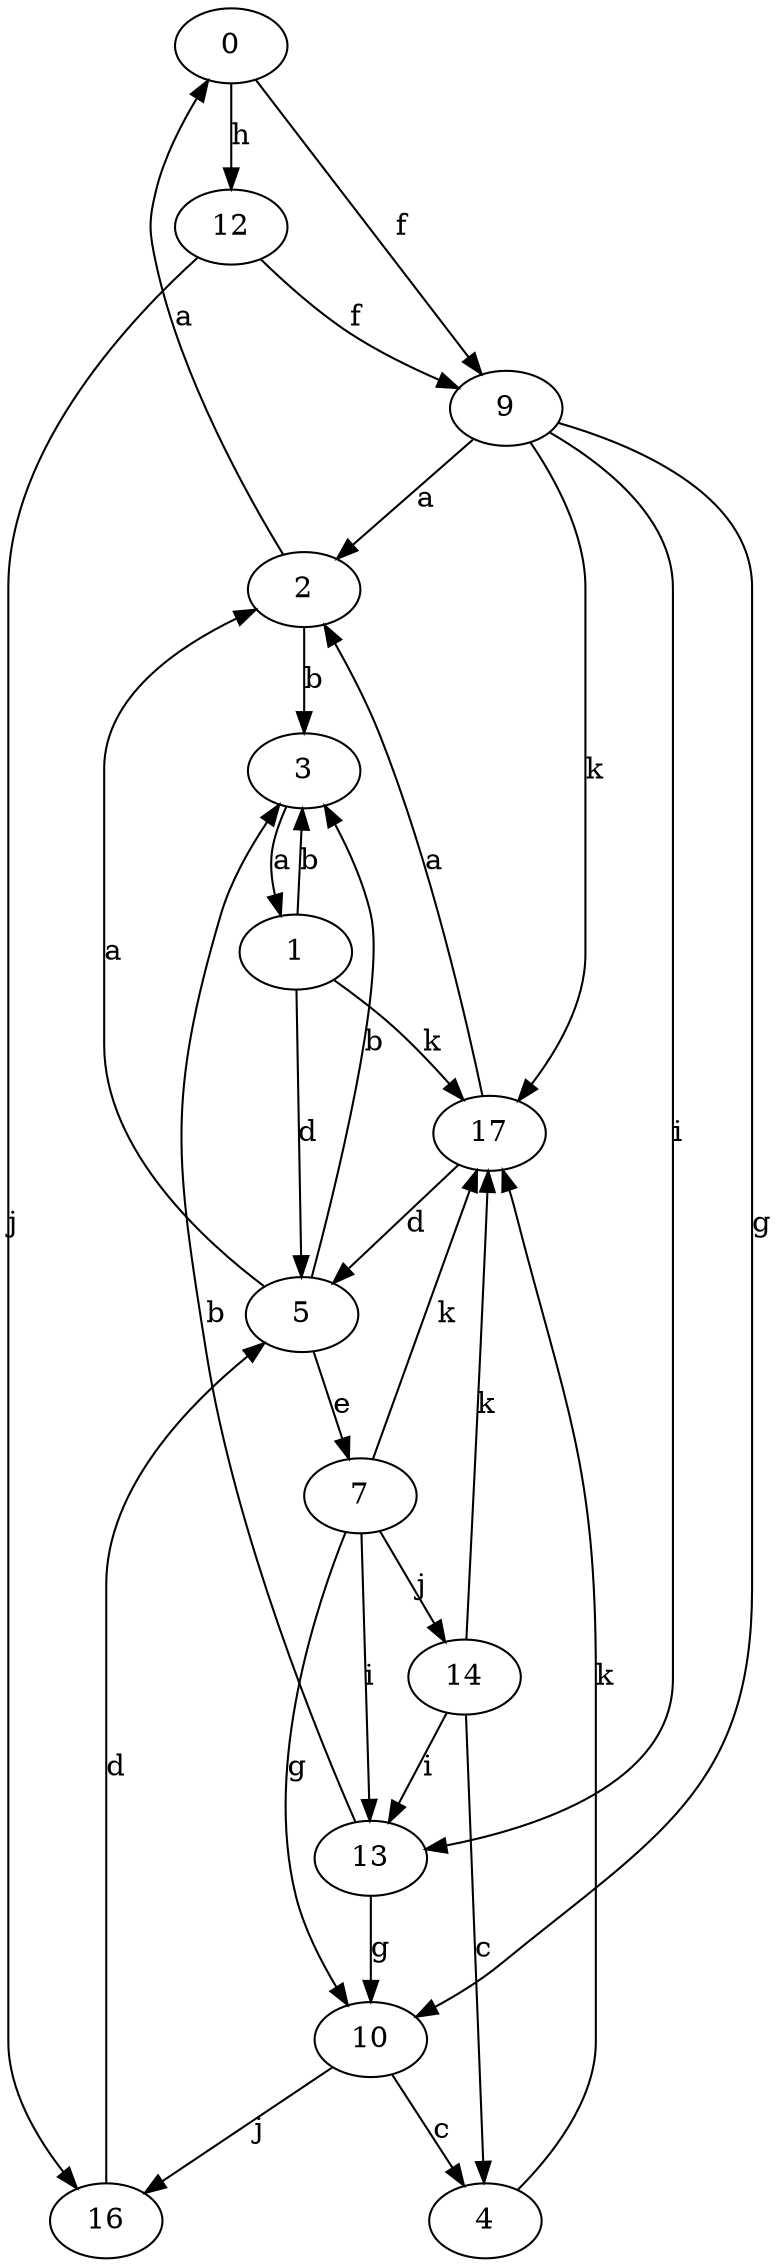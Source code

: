strict digraph  {
0;
1;
2;
3;
4;
5;
7;
9;
10;
12;
13;
14;
16;
17;
0 -> 9  [label=f];
0 -> 12  [label=h];
1 -> 3  [label=b];
1 -> 5  [label=d];
1 -> 17  [label=k];
2 -> 0  [label=a];
2 -> 3  [label=b];
3 -> 1  [label=a];
4 -> 17  [label=k];
5 -> 2  [label=a];
5 -> 3  [label=b];
5 -> 7  [label=e];
7 -> 10  [label=g];
7 -> 13  [label=i];
7 -> 14  [label=j];
7 -> 17  [label=k];
9 -> 2  [label=a];
9 -> 10  [label=g];
9 -> 13  [label=i];
9 -> 17  [label=k];
10 -> 4  [label=c];
10 -> 16  [label=j];
12 -> 9  [label=f];
12 -> 16  [label=j];
13 -> 3  [label=b];
13 -> 10  [label=g];
14 -> 4  [label=c];
14 -> 13  [label=i];
14 -> 17  [label=k];
16 -> 5  [label=d];
17 -> 2  [label=a];
17 -> 5  [label=d];
}
